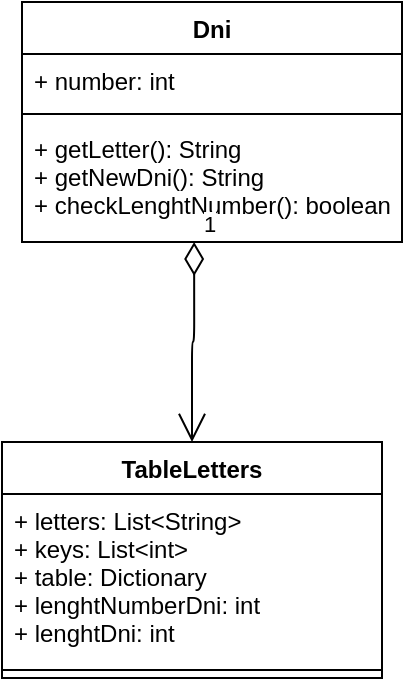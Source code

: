 <mxfile version="14.2.7" type="device"><diagram id="OpS5N4NLwd-scPDd6vum" name="Page-1"><mxGraphModel dx="420" dy="694" grid="1" gridSize="10" guides="1" tooltips="1" connect="1" arrows="1" fold="1" page="1" pageScale="1" pageWidth="827" pageHeight="1169" math="0" shadow="0"><root><mxCell id="0"/><mxCell id="1" parent="0"/><mxCell id="T19MuAQ728ItMXSi6khA-1" value="Dni" style="swimlane;fontStyle=1;align=center;verticalAlign=top;childLayout=stackLayout;horizontal=1;startSize=26;horizontalStack=0;resizeParent=1;resizeParentMax=0;resizeLast=0;collapsible=1;marginBottom=0;" vertex="1" parent="1"><mxGeometry x="160" y="230" width="190" height="120" as="geometry"/></mxCell><mxCell id="T19MuAQ728ItMXSi6khA-2" value="+ number: int" style="text;strokeColor=none;fillColor=none;align=left;verticalAlign=top;spacingLeft=4;spacingRight=4;overflow=hidden;rotatable=0;points=[[0,0.5],[1,0.5]];portConstraint=eastwest;" vertex="1" parent="T19MuAQ728ItMXSi6khA-1"><mxGeometry y="26" width="190" height="26" as="geometry"/></mxCell><mxCell id="T19MuAQ728ItMXSi6khA-3" value="" style="line;strokeWidth=1;fillColor=none;align=left;verticalAlign=middle;spacingTop=-1;spacingLeft=3;spacingRight=3;rotatable=0;labelPosition=right;points=[];portConstraint=eastwest;" vertex="1" parent="T19MuAQ728ItMXSi6khA-1"><mxGeometry y="52" width="190" height="8" as="geometry"/></mxCell><mxCell id="T19MuAQ728ItMXSi6khA-4" value="+ getLetter(): String&#10;+ getNewDni(): String&#10;+ checkLenghtNumber(): boolean" style="text;strokeColor=none;fillColor=none;align=left;verticalAlign=top;spacingLeft=4;spacingRight=4;overflow=hidden;rotatable=0;points=[[0,0.5],[1,0.5]];portConstraint=eastwest;" vertex="1" parent="T19MuAQ728ItMXSi6khA-1"><mxGeometry y="60" width="190" height="60" as="geometry"/></mxCell><mxCell id="T19MuAQ728ItMXSi6khA-5" value="TableLetters" style="swimlane;fontStyle=1;align=center;verticalAlign=top;childLayout=stackLayout;horizontal=1;startSize=26;horizontalStack=0;resizeParent=1;resizeParentMax=0;resizeLast=0;collapsible=1;marginBottom=0;" vertex="1" parent="1"><mxGeometry x="150" y="450" width="190" height="118" as="geometry"/></mxCell><mxCell id="T19MuAQ728ItMXSi6khA-6" value="+ letters: List&lt;String&gt;&#10;+ keys: List&lt;int&gt;&#10;+ table: Dictionary&#10;+ lenghtNumberDni: int&#10;+ lenghtDni: int" style="text;strokeColor=none;fillColor=none;align=left;verticalAlign=top;spacingLeft=4;spacingRight=4;overflow=hidden;rotatable=0;points=[[0,0.5],[1,0.5]];portConstraint=eastwest;" vertex="1" parent="T19MuAQ728ItMXSi6khA-5"><mxGeometry y="26" width="190" height="84" as="geometry"/></mxCell><mxCell id="T19MuAQ728ItMXSi6khA-7" value="" style="line;strokeWidth=1;fillColor=none;align=left;verticalAlign=middle;spacingTop=-1;spacingLeft=3;spacingRight=3;rotatable=0;labelPosition=right;points=[];portConstraint=eastwest;" vertex="1" parent="T19MuAQ728ItMXSi6khA-5"><mxGeometry y="110" width="190" height="8" as="geometry"/></mxCell><mxCell id="T19MuAQ728ItMXSi6khA-9" value="1" style="endArrow=open;html=1;endSize=12;startArrow=diamondThin;startSize=14;startFill=0;edgeStyle=orthogonalEdgeStyle;align=left;verticalAlign=bottom;exitX=0.453;exitY=1;exitDx=0;exitDy=0;exitPerimeter=0;entryX=0.5;entryY=0;entryDx=0;entryDy=0;" edge="1" parent="1" source="T19MuAQ728ItMXSi6khA-4" target="T19MuAQ728ItMXSi6khA-5"><mxGeometry x="-1" y="3" relative="1" as="geometry"><mxPoint x="250" y="400" as="sourcePoint"/><mxPoint x="410" y="400" as="targetPoint"/></mxGeometry></mxCell></root></mxGraphModel></diagram></mxfile>